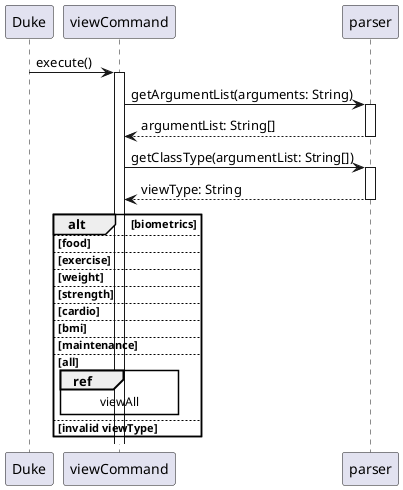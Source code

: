 @startuml
'https://plantuml.com/sequence-diagram

autoactivate on

'Duke -> ui: input()
'User --> ui: user input
'Duke <-- ui: user input

Duke -> viewCommand: execute()
viewCommand -> parser: getArgumentList(arguments: String)
return argumentList: String[]
viewCommand -> parser: getClassType(argumentList: String[])
return viewType: String

alt biometrics

else food

else exercise

else weight

else strength

else cardio

else bmi

else maintenance

else all
    ref over viewCommand: viewAll
else invalid viewType

end

@enduml
